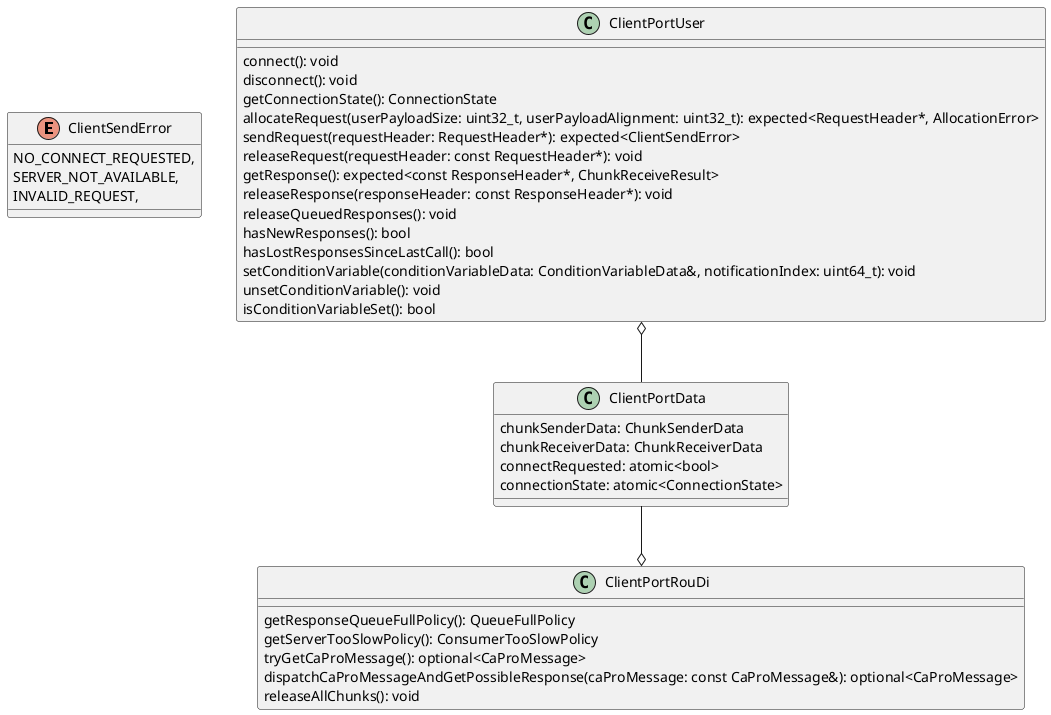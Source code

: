 @startuml

enum ClientSendError {
  NO_CONNECT_REQUESTED,
  SERVER_NOT_AVAILABLE,
  INVALID_REQUEST,
}

class ClientPortData {
  chunkSenderData: ChunkSenderData
  chunkReceiverData: ChunkReceiverData
  connectRequested: atomic<bool>
  connectionState: atomic<ConnectionState>
}

class ClientPortUser {
  connect(): void
  disconnect(): void
  getConnectionState(): ConnectionState
  allocateRequest(userPayloadSize: uint32_t, userPayloadAlignment: uint32_t): expected<RequestHeader*, AllocationError>
  sendRequest(requestHeader: RequestHeader*): expected<ClientSendError>
  releaseRequest(requestHeader: const RequestHeader*): void
  getResponse(): expected<const ResponseHeader*, ChunkReceiveResult>
  releaseResponse(responseHeader: const ResponseHeader*): void
  releaseQueuedResponses(): void
  hasNewResponses(): bool
  hasLostResponsesSinceLastCall(): bool
  setConditionVariable(conditionVariableData: ConditionVariableData&, notificationIndex: uint64_t): void
  unsetConditionVariable(): void
  isConditionVariableSet(): bool
}

class ClientPortRouDi {
  getResponseQueueFullPolicy(): QueueFullPolicy
  getServerTooSlowPolicy(): ConsumerTooSlowPolicy
  tryGetCaProMessage(): optional<CaProMessage>
  dispatchCaProMessageAndGetPossibleResponse(caProMessage: const CaProMessage&): optional<CaProMessage>
  releaseAllChunks(): void
}

ClientPortUser o-- ClientPortData
ClientPortData --o ClientPortRouDi

@enduml
